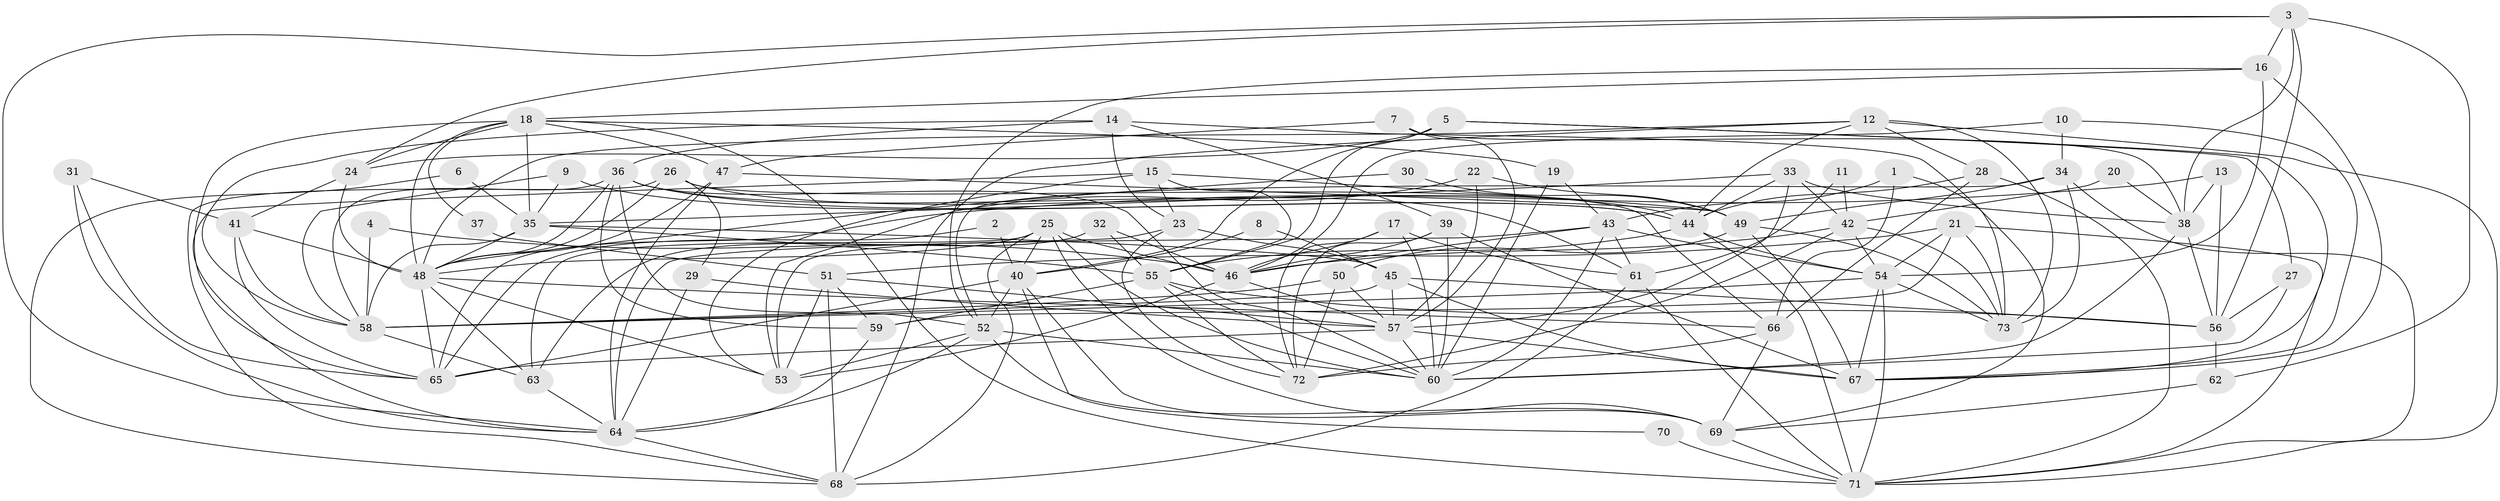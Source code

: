 // original degree distribution, {3: 0.2876712328767123, 6: 0.0958904109589041, 5: 0.2191780821917808, 2: 0.136986301369863, 8: 0.0136986301369863, 4: 0.2191780821917808, 9: 0.00684931506849315, 7: 0.02054794520547945}
// Generated by graph-tools (version 1.1) at 2025/50/03/09/25 03:50:10]
// undirected, 73 vertices, 208 edges
graph export_dot {
graph [start="1"]
  node [color=gray90,style=filled];
  1;
  2;
  3;
  4;
  5;
  6;
  7;
  8;
  9;
  10;
  11;
  12;
  13;
  14;
  15;
  16;
  17;
  18;
  19;
  20;
  21;
  22;
  23;
  24;
  25;
  26;
  27;
  28;
  29;
  30;
  31;
  32;
  33;
  34;
  35;
  36;
  37;
  38;
  39;
  40;
  41;
  42;
  43;
  44;
  45;
  46;
  47;
  48;
  49;
  50;
  51;
  52;
  53;
  54;
  55;
  56;
  57;
  58;
  59;
  60;
  61;
  62;
  63;
  64;
  65;
  66;
  67;
  68;
  69;
  70;
  71;
  72;
  73;
  1 -- 43 [weight=1.0];
  1 -- 66 [weight=1.0];
  1 -- 69 [weight=1.0];
  2 -- 40 [weight=1.0];
  2 -- 65 [weight=1.0];
  3 -- 16 [weight=1.0];
  3 -- 24 [weight=1.0];
  3 -- 38 [weight=1.0];
  3 -- 56 [weight=1.0];
  3 -- 62 [weight=1.0];
  3 -- 64 [weight=1.0];
  4 -- 46 [weight=1.0];
  4 -- 58 [weight=1.0];
  5 -- 24 [weight=1.0];
  5 -- 27 [weight=1.0];
  5 -- 40 [weight=1.0];
  5 -- 55 [weight=1.0];
  5 -- 67 [weight=1.0];
  6 -- 35 [weight=1.0];
  6 -- 68 [weight=1.0];
  7 -- 38 [weight=1.0];
  7 -- 47 [weight=1.0];
  7 -- 57 [weight=1.0];
  8 -- 40 [weight=1.0];
  8 -- 45 [weight=1.0];
  9 -- 35 [weight=1.0];
  9 -- 44 [weight=1.0];
  9 -- 58 [weight=1.0];
  10 -- 34 [weight=1.0];
  10 -- 46 [weight=1.0];
  10 -- 67 [weight=1.0];
  11 -- 42 [weight=1.0];
  11 -- 61 [weight=1.0];
  12 -- 28 [weight=1.0];
  12 -- 44 [weight=1.0];
  12 -- 48 [weight=1.0];
  12 -- 68 [weight=1.0];
  12 -- 71 [weight=1.0];
  12 -- 73 [weight=1.0];
  13 -- 38 [weight=1.0];
  13 -- 56 [weight=1.0];
  13 -- 65 [weight=1.0];
  14 -- 23 [weight=1.0];
  14 -- 36 [weight=1.0];
  14 -- 39 [weight=1.0];
  14 -- 58 [weight=1.0];
  14 -- 73 [weight=1.0];
  15 -- 23 [weight=1.0];
  15 -- 49 [weight=1.0];
  15 -- 53 [weight=1.0];
  15 -- 55 [weight=1.0];
  15 -- 64 [weight=1.0];
  16 -- 18 [weight=1.0];
  16 -- 52 [weight=1.0];
  16 -- 54 [weight=1.0];
  16 -- 67 [weight=1.0];
  17 -- 46 [weight=1.0];
  17 -- 60 [weight=1.0];
  17 -- 61 [weight=1.0];
  17 -- 72 [weight=1.0];
  18 -- 19 [weight=1.0];
  18 -- 24 [weight=1.0];
  18 -- 35 [weight=1.0];
  18 -- 37 [weight=1.0];
  18 -- 47 [weight=1.0];
  18 -- 48 [weight=1.0];
  18 -- 65 [weight=1.0];
  18 -- 71 [weight=1.0];
  19 -- 43 [weight=1.0];
  19 -- 60 [weight=1.0];
  20 -- 38 [weight=1.0];
  20 -- 42 [weight=1.0];
  21 -- 51 [weight=1.0];
  21 -- 54 [weight=1.0];
  21 -- 59 [weight=1.0];
  21 -- 71 [weight=1.0];
  21 -- 73 [weight=1.0];
  22 -- 49 [weight=1.0];
  22 -- 53 [weight=1.0];
  22 -- 57 [weight=1.0];
  23 -- 45 [weight=1.0];
  23 -- 53 [weight=1.0];
  23 -- 72 [weight=1.0];
  24 -- 41 [weight=1.0];
  24 -- 48 [weight=1.0];
  25 -- 40 [weight=1.0];
  25 -- 46 [weight=1.0];
  25 -- 48 [weight=1.0];
  25 -- 60 [weight=1.0];
  25 -- 63 [weight=1.0];
  25 -- 68 [weight=1.0];
  25 -- 69 [weight=1.0];
  26 -- 29 [weight=1.0];
  26 -- 44 [weight=1.0];
  26 -- 48 [weight=1.0];
  26 -- 66 [weight=1.0];
  26 -- 68 [weight=1.0];
  27 -- 56 [weight=1.0];
  27 -- 60 [weight=1.0];
  28 -- 44 [weight=1.0];
  28 -- 66 [weight=1.0];
  28 -- 71 [weight=1.0];
  29 -- 57 [weight=1.0];
  29 -- 64 [weight=1.0];
  30 -- 48 [weight=1.0];
  30 -- 49 [weight=1.0];
  31 -- 41 [weight=1.0];
  31 -- 64 [weight=1.0];
  31 -- 65 [weight=1.0];
  32 -- 46 [weight=1.0];
  32 -- 55 [weight=1.0];
  32 -- 63 [weight=1.0];
  33 -- 35 [weight=1.0];
  33 -- 38 [weight=1.0];
  33 -- 42 [weight=1.0];
  33 -- 44 [weight=1.0];
  33 -- 57 [weight=1.0];
  34 -- 49 [weight=1.0];
  34 -- 52 [weight=1.0];
  34 -- 71 [weight=1.0];
  34 -- 73 [weight=1.0];
  35 -- 45 [weight=1.0];
  35 -- 48 [weight=1.0];
  35 -- 55 [weight=1.0];
  35 -- 58 [weight=1.0];
  36 -- 44 [weight=1.0];
  36 -- 48 [weight=1.0];
  36 -- 52 [weight=1.0];
  36 -- 58 [weight=1.0];
  36 -- 59 [weight=2.0];
  36 -- 60 [weight=1.0];
  36 -- 61 [weight=1.0];
  37 -- 51 [weight=1.0];
  38 -- 56 [weight=1.0];
  38 -- 60 [weight=1.0];
  39 -- 46 [weight=1.0];
  39 -- 60 [weight=1.0];
  39 -- 67 [weight=1.0];
  39 -- 72 [weight=1.0];
  40 -- 52 [weight=1.0];
  40 -- 65 [weight=1.0];
  40 -- 69 [weight=1.0];
  40 -- 70 [weight=1.0];
  41 -- 48 [weight=1.0];
  41 -- 58 [weight=1.0];
  41 -- 65 [weight=1.0];
  42 -- 46 [weight=1.0];
  42 -- 54 [weight=1.0];
  42 -- 72 [weight=1.0];
  42 -- 73 [weight=1.0];
  43 -- 46 [weight=1.0];
  43 -- 54 [weight=1.0];
  43 -- 60 [weight=1.0];
  43 -- 61 [weight=1.0];
  43 -- 64 [weight=1.0];
  44 -- 54 [weight=1.0];
  44 -- 55 [weight=1.0];
  44 -- 71 [weight=1.0];
  45 -- 56 [weight=1.0];
  45 -- 57 [weight=1.0];
  45 -- 58 [weight=1.0];
  45 -- 67 [weight=1.0];
  46 -- 53 [weight=1.0];
  46 -- 57 [weight=1.0];
  47 -- 48 [weight=1.0];
  47 -- 49 [weight=1.0];
  47 -- 64 [weight=1.0];
  48 -- 53 [weight=1.0];
  48 -- 63 [weight=1.0];
  48 -- 65 [weight=1.0];
  48 -- 66 [weight=1.0];
  49 -- 50 [weight=1.0];
  49 -- 67 [weight=1.0];
  49 -- 73 [weight=1.0];
  50 -- 57 [weight=1.0];
  50 -- 58 [weight=1.0];
  50 -- 72 [weight=1.0];
  51 -- 53 [weight=1.0];
  51 -- 57 [weight=1.0];
  51 -- 59 [weight=1.0];
  51 -- 68 [weight=1.0];
  52 -- 53 [weight=1.0];
  52 -- 60 [weight=1.0];
  52 -- 64 [weight=1.0];
  52 -- 69 [weight=1.0];
  54 -- 58 [weight=1.0];
  54 -- 67 [weight=1.0];
  54 -- 71 [weight=1.0];
  54 -- 73 [weight=1.0];
  55 -- 56 [weight=1.0];
  55 -- 59 [weight=2.0];
  55 -- 60 [weight=1.0];
  55 -- 72 [weight=1.0];
  56 -- 62 [weight=1.0];
  57 -- 60 [weight=1.0];
  57 -- 65 [weight=1.0];
  57 -- 67 [weight=1.0];
  58 -- 63 [weight=1.0];
  59 -- 64 [weight=2.0];
  61 -- 68 [weight=1.0];
  61 -- 71 [weight=1.0];
  62 -- 69 [weight=1.0];
  63 -- 64 [weight=1.0];
  64 -- 68 [weight=1.0];
  66 -- 69 [weight=1.0];
  66 -- 72 [weight=1.0];
  69 -- 71 [weight=1.0];
  70 -- 71 [weight=1.0];
}
